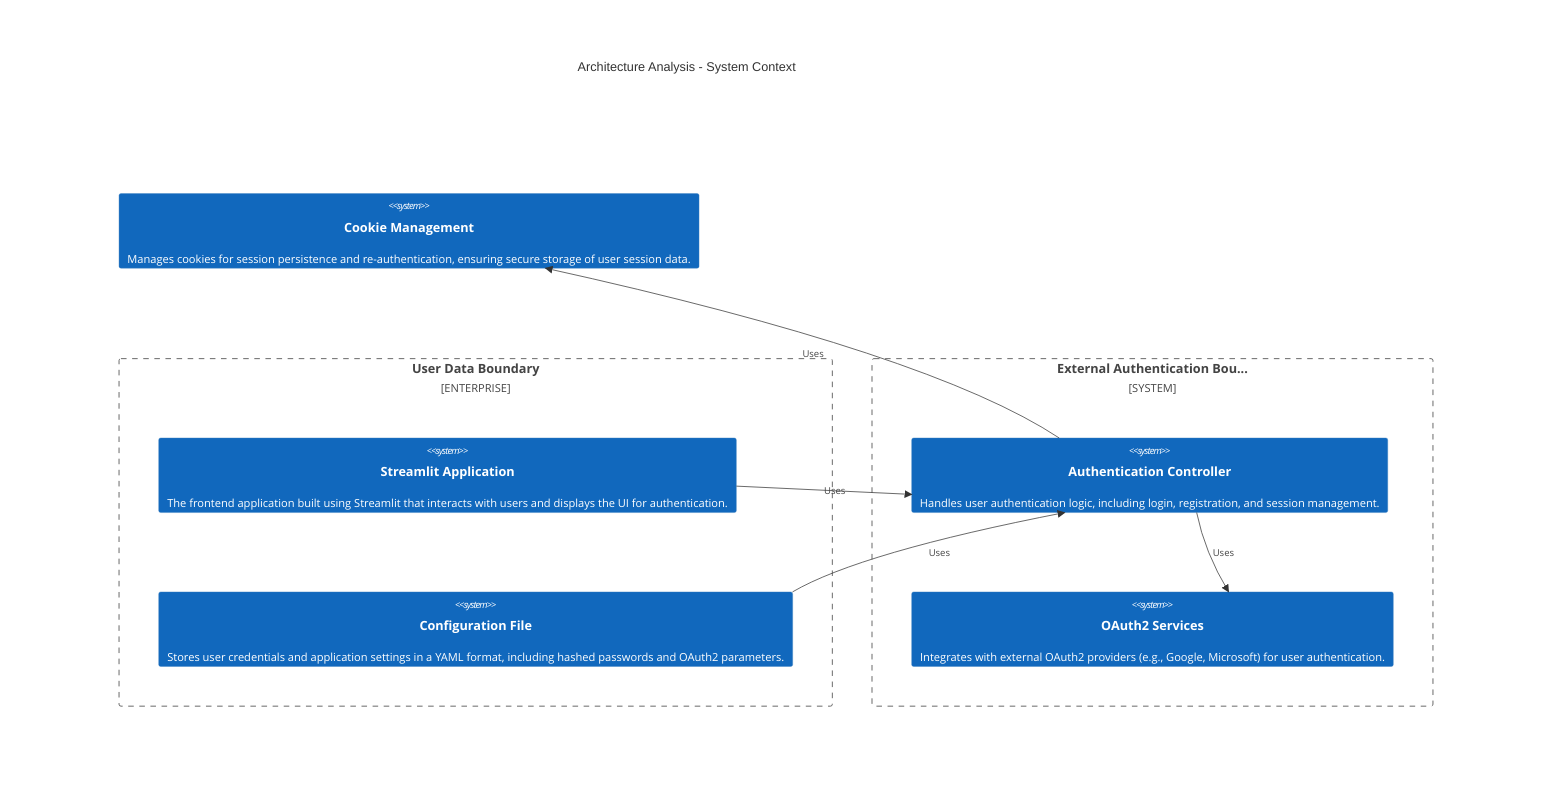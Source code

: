 C4Context
    title Architecture Analysis - System Context
    Enterprise_Boundary(tb_User_Data_Boundary, "User Data Boundary") {
        System(Streamlit_Application, "Streamlit Application", "The frontend application built using Streamlit that interacts with users and displays the UI for authentication.")
        System(Authentication_Controller, "Authentication Controller", "Handles user authentication logic, including login, registration, and session management.")
        System(Configuration_File, "Configuration File", "Stores user credentials and application settings in a YAML format, including hashed passwords and OAuth2 parameters.")
    }
    System_Boundary(tb_External_Authentication_Boundary, "External Authentication Bou...") {
        System(Authentication_Controller, "Authentication Controller", "Handles user authentication logic, including login, registration, and session management.")
        System(OAuth2_Services, "OAuth2 Services", "Integrates with external OAuth2 providers (e.g., Google, Microsoft) for user authentication.")
    }
    System(Cookie_Management, "Cookie Management", "Manages cookies for session persistence and re-authentication, ensuring secure storage of user session data.")

    Rel(Streamlit_Application, Authentication_Controller, "Uses")
    Rel(Authentication_Controller, Cookie_Management, "Uses")
    Rel(Authentication_Controller, OAuth2_Services, "Uses")
    Rel(Configuration_File, Authentication_Controller, "Uses")